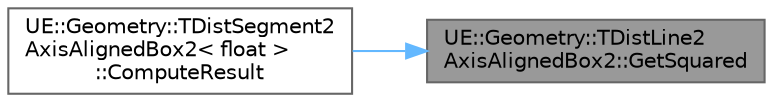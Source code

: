 digraph "UE::Geometry::TDistLine2AxisAlignedBox2::GetSquared"
{
 // INTERACTIVE_SVG=YES
 // LATEX_PDF_SIZE
  bgcolor="transparent";
  edge [fontname=Helvetica,fontsize=10,labelfontname=Helvetica,labelfontsize=10];
  node [fontname=Helvetica,fontsize=10,shape=box,height=0.2,width=0.4];
  rankdir="RL";
  Node1 [id="Node000001",label="UE::Geometry::TDistLine2\lAxisAlignedBox2::GetSquared",height=0.2,width=0.4,color="gray40", fillcolor="grey60", style="filled", fontcolor="black",tooltip=" "];
  Node1 -> Node2 [id="edge1_Node000001_Node000002",dir="back",color="steelblue1",style="solid",tooltip=" "];
  Node2 [id="Node000002",label="UE::Geometry::TDistSegment2\lAxisAlignedBox2\< float \>\l::ComputeResult",height=0.2,width=0.4,color="grey40", fillcolor="white", style="filled",URL="$d5/d20/classUE_1_1Geometry_1_1TDistSegment2AxisAlignedBox2.html#a43b99408600dea5f24992b5cbc249be7",tooltip=" "];
}
